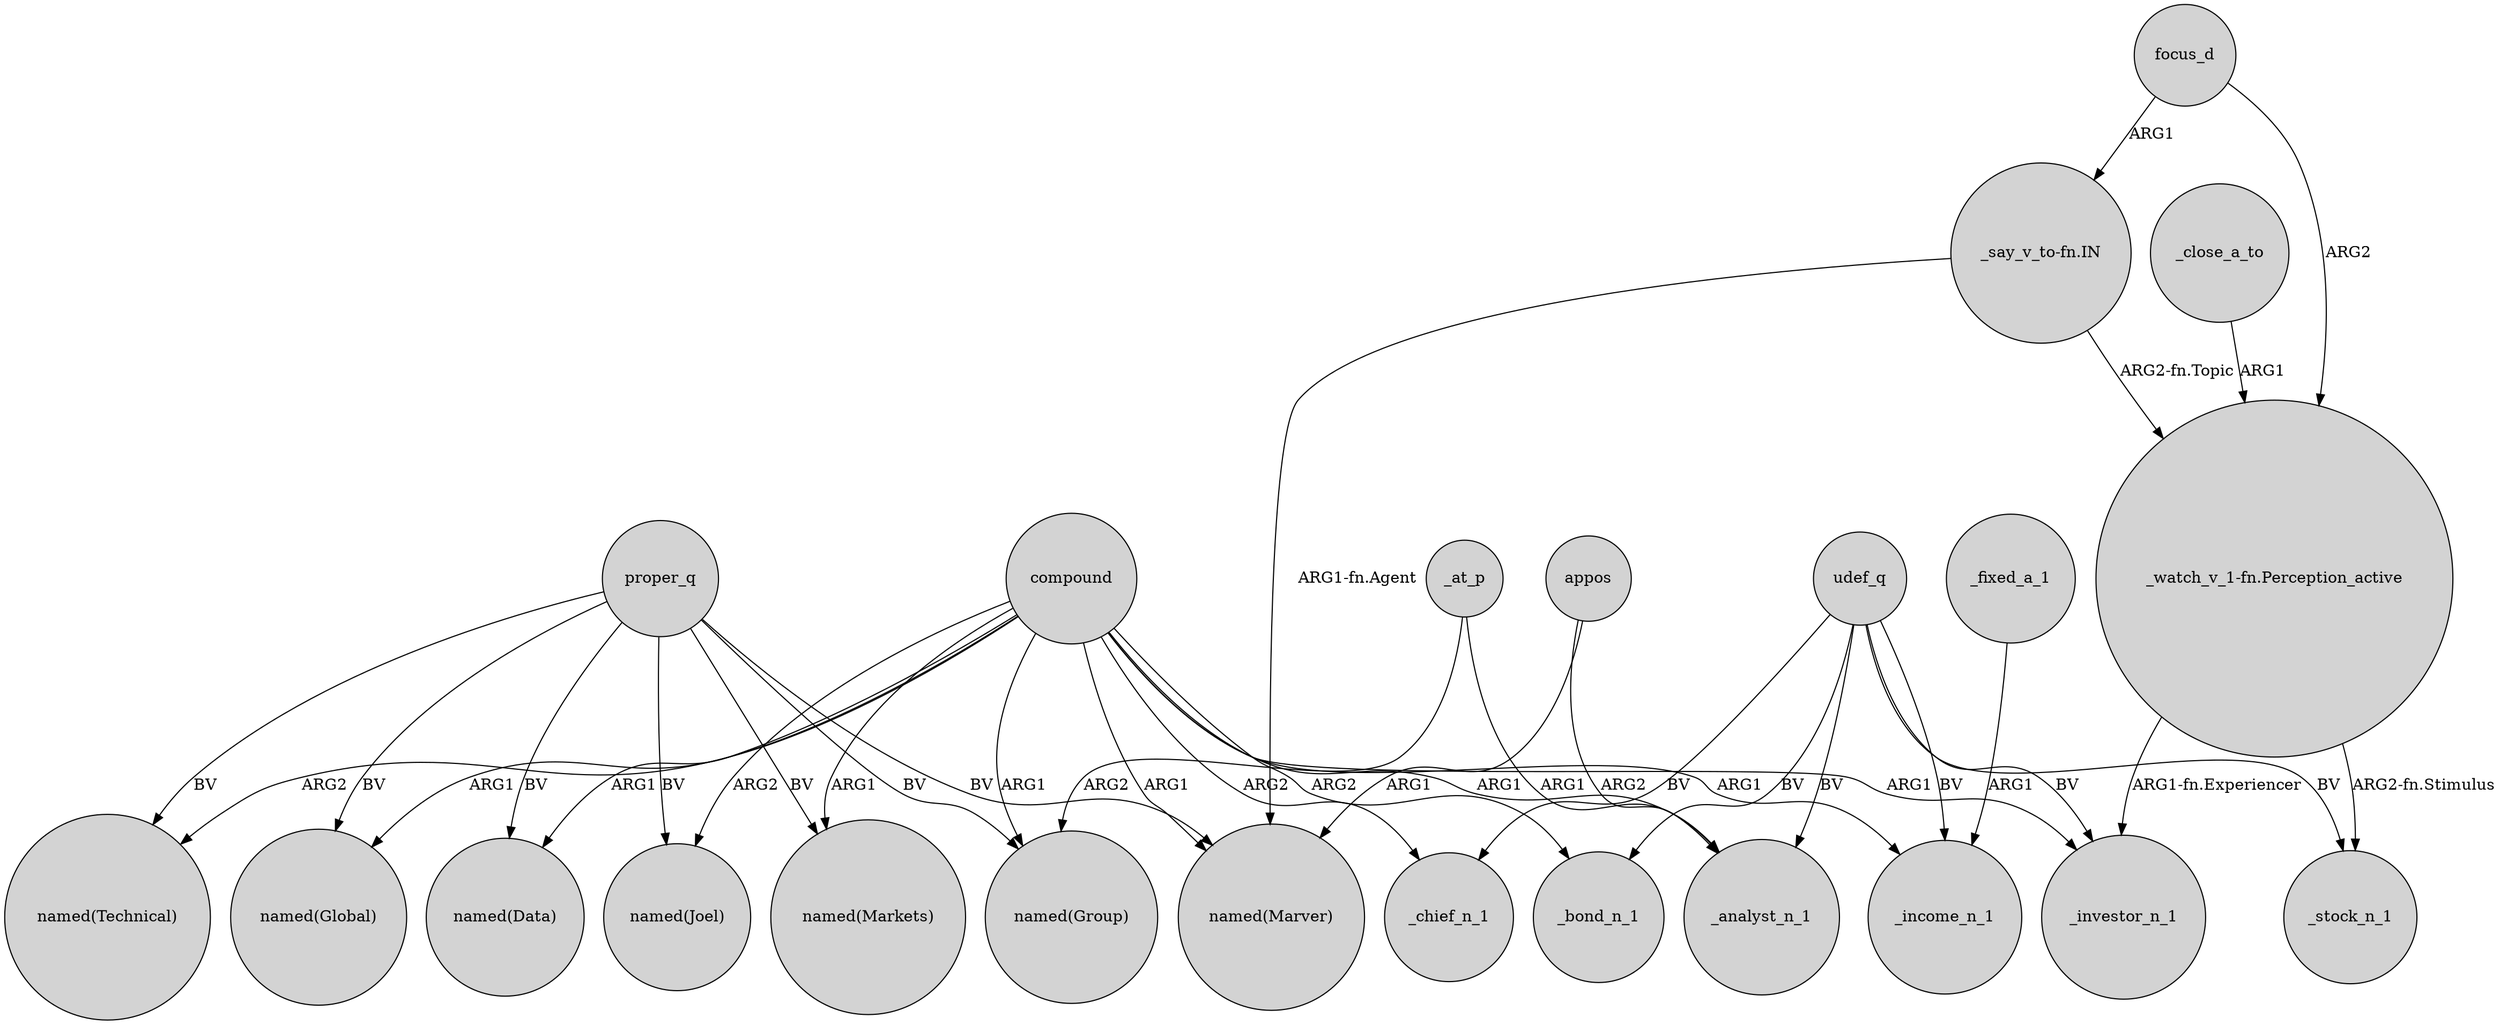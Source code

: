 digraph {
	node [shape=circle style=filled]
	"_say_v_to-fn.IN" -> "named(Marver)" [label="ARG1-fn.Agent"]
	"_say_v_to-fn.IN" -> "_watch_v_1-fn.Perception_active" [label="ARG2-fn.Topic"]
	proper_q -> "named(Global)" [label=BV]
	compound -> _income_n_1 [label=ARG1]
	"_watch_v_1-fn.Perception_active" -> _stock_n_1 [label="ARG2-fn.Stimulus"]
	proper_q -> "named(Marver)" [label=BV]
	udef_q -> _investor_n_1 [label=BV]
	proper_q -> "named(Joel)" [label=BV]
	compound -> _chief_n_1 [label=ARG2]
	compound -> "named(Joel)" [label=ARG2]
	udef_q -> _income_n_1 [label=BV]
	_at_p -> "named(Group)" [label=ARG2]
	compound -> "named(Group)" [label=ARG1]
	_at_p -> _analyst_n_1 [label=ARG1]
	"_watch_v_1-fn.Perception_active" -> _investor_n_1 [label="ARG1-fn.Experiencer"]
	appos -> _analyst_n_1 [label=ARG2]
	udef_q -> _bond_n_1 [label=BV]
	udef_q -> _stock_n_1 [label=BV]
	udef_q -> _chief_n_1 [label=BV]
	proper_q -> "named(Data)" [label=BV]
	compound -> "named(Data)" [label=ARG1]
	proper_q -> "named(Technical)" [label=BV]
	compound -> _investor_n_1 [label=ARG1]
	focus_d -> "_watch_v_1-fn.Perception_active" [label=ARG2]
	proper_q -> "named(Markets)" [label=BV]
	compound -> _bond_n_1 [label=ARG2]
	compound -> "named(Global)" [label=ARG1]
	_fixed_a_1 -> _income_n_1 [label=ARG1]
	proper_q -> "named(Group)" [label=BV]
	compound -> "named(Technical)" [label=ARG2]
	compound -> "named(Marver)" [label=ARG1]
	compound -> "named(Markets)" [label=ARG1]
	appos -> "named(Marver)" [label=ARG1]
	udef_q -> _analyst_n_1 [label=BV]
	_close_a_to -> "_watch_v_1-fn.Perception_active" [label=ARG1]
	focus_d -> "_say_v_to-fn.IN" [label=ARG1]
	compound -> _analyst_n_1 [label=ARG1]
}
